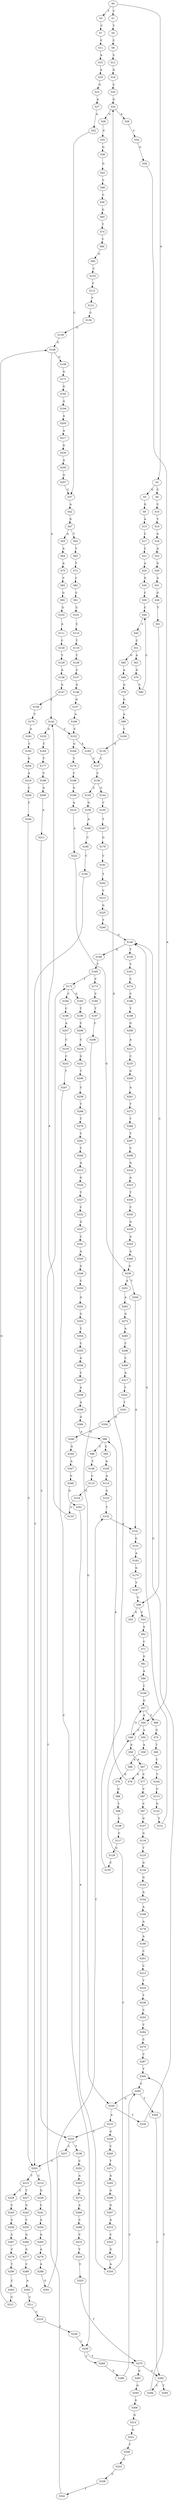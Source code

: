 strict digraph  {
	S0 -> S1 [ label = C ];
	S0 -> S2 [ label = A ];
	S0 -> S3 [ label = T ];
	S1 -> S4 [ label = T ];
	S2 -> S5 [ label = G ];
	S2 -> S6 [ label = C ];
	S3 -> S7 [ label = C ];
	S4 -> S8 [ label = C ];
	S5 -> S9 [ label = G ];
	S6 -> S10 [ label = C ];
	S7 -> S11 [ label = C ];
	S8 -> S12 [ label = C ];
	S9 -> S13 [ label = A ];
	S10 -> S14 [ label = T ];
	S11 -> S15 [ label = A ];
	S12 -> S16 [ label = G ];
	S13 -> S17 [ label = C ];
	S14 -> S18 [ label = A ];
	S15 -> S19 [ label = A ];
	S16 -> S20 [ label = C ];
	S17 -> S21 [ label = C ];
	S18 -> S22 [ label = A ];
	S19 -> S23 [ label = G ];
	S20 -> S24 [ label = G ];
	S21 -> S25 [ label = A ];
	S22 -> S26 [ label = G ];
	S23 -> S27 [ label = A ];
	S24 -> S28 [ label = G ];
	S24 -> S29 [ label = A ];
	S25 -> S30 [ label = G ];
	S26 -> S31 [ label = A ];
	S27 -> S32 [ label = A ];
	S28 -> S33 [ label = C ];
	S29 -> S34 [ label = C ];
	S30 -> S35 [ label = C ];
	S31 -> S36 [ label = G ];
	S32 -> S37 [ label = C ];
	S33 -> S38 [ label = G ];
	S34 -> S39 [ label = G ];
	S35 -> S40 [ label = C ];
	S36 -> S41 [ label = T ];
	S37 -> S42 [ label = A ];
	S38 -> S43 [ label = G ];
	S39 -> S44 [ label = A ];
	S40 -> S45 [ label = C ];
	S41 -> S46 [ label = C ];
	S42 -> S47 [ label = G ];
	S43 -> S48 [ label = C ];
	S44 -> S49 [ label = C ];
	S44 -> S50 [ label = A ];
	S45 -> S51 [ label = C ];
	S46 -> S52 [ label = G ];
	S46 -> S53 [ label = C ];
	S47 -> S54 [ label = T ];
	S47 -> S55 [ label = A ];
	S48 -> S56 [ label = C ];
	S49 -> S57 [ label = G ];
	S49 -> S58 [ label = A ];
	S50 -> S59 [ label = A ];
	S51 -> S60 [ label = G ];
	S51 -> S61 [ label = A ];
	S53 -> S62 [ label = A ];
	S54 -> S63 [ label = T ];
	S55 -> S64 [ label = A ];
	S56 -> S65 [ label = G ];
	S57 -> S66 [ label = T ];
	S57 -> S44 [ label = A ];
	S58 -> S67 [ label = A ];
	S59 -> S68 [ label = A ];
	S60 -> S69 [ label = A ];
	S61 -> S70 [ label = G ];
	S62 -> S71 [ label = C ];
	S63 -> S72 [ label = T ];
	S64 -> S73 [ label = A ];
	S65 -> S74 [ label = T ];
	S66 -> S75 [ label = G ];
	S67 -> S76 [ label = G ];
	S67 -> S77 [ label = C ];
	S68 -> S78 [ label = G ];
	S69 -> S79 [ label = G ];
	S70 -> S80 [ label = C ];
	S71 -> S81 [ label = G ];
	S72 -> S82 [ label = C ];
	S73 -> S83 [ label = C ];
	S74 -> S84 [ label = C ];
	S75 -> S85 [ label = T ];
	S76 -> S86 [ label = A ];
	S77 -> S87 [ label = C ];
	S78 -> S88 [ label = G ];
	S79 -> S89 [ label = G ];
	S80 -> S40 [ label = C ];
	S81 -> S90 [ label = A ];
	S82 -> S91 [ label = C ];
	S83 -> S92 [ label = G ];
	S84 -> S93 [ label = G ];
	S85 -> S94 [ label = C ];
	S86 -> S95 [ label = G ];
	S86 -> S96 [ label = C ];
	S87 -> S97 [ label = C ];
	S88 -> S98 [ label = T ];
	S89 -> S99 [ label = A ];
	S90 -> S100 [ label = C ];
	S91 -> S101 [ label = C ];
	S92 -> S102 [ label = G ];
	S93 -> S103 [ label = C ];
	S94 -> S104 [ label = T ];
	S95 -> S105 [ label = A ];
	S96 -> S106 [ label = T ];
	S97 -> S107 [ label = G ];
	S98 -> S108 [ label = C ];
	S99 -> S109 [ label = C ];
	S100 -> S57 [ label = G ];
	S101 -> S110 [ label = C ];
	S102 -> S111 [ label = A ];
	S103 -> S112 [ label = C ];
	S104 -> S113 [ label = C ];
	S105 -> S114 [ label = A ];
	S106 -> S115 [ label = C ];
	S107 -> S116 [ label = G ];
	S108 -> S117 [ label = C ];
	S109 -> S118 [ label = A ];
	S110 -> S119 [ label = T ];
	S111 -> S120 [ label = C ];
	S112 -> S121 [ label = T ];
	S113 -> S122 [ label = G ];
	S114 -> S123 [ label = G ];
	S115 -> S124 [ label = G ];
	S116 -> S125 [ label = T ];
	S117 -> S126 [ label = G ];
	S118 -> S127 [ label = C ];
	S119 -> S128 [ label = T ];
	S120 -> S129 [ label = T ];
	S121 -> S130 [ label = C ];
	S122 -> S131 [ label = T ];
	S123 -> S132 [ label = T ];
	S124 -> S133 [ label = G ];
	S125 -> S134 [ label = G ];
	S126 -> S135 [ label = C ];
	S127 -> S136 [ label = C ];
	S128 -> S137 [ label = C ];
	S129 -> S138 [ label = A ];
	S130 -> S139 [ label = G ];
	S131 -> S140 [ label = G ];
	S132 -> S141 [ label = A ];
	S133 -> S142 [ label = A ];
	S134 -> S143 [ label = G ];
	S135 -> S24 [ label = G ];
	S136 -> S144 [ label = G ];
	S136 -> S145 [ label = C ];
	S137 -> S146 [ label = G ];
	S138 -> S147 [ label = G ];
	S139 -> S148 [ label = G ];
	S140 -> S149 [ label = G ];
	S140 -> S150 [ label = T ];
	S141 -> S151 [ label = G ];
	S142 -> S152 [ label = C ];
	S142 -> S153 [ label = A ];
	S143 -> S154 [ label = A ];
	S144 -> S155 [ label = C ];
	S145 -> S156 [ label = G ];
	S146 -> S157 [ label = G ];
	S147 -> S158 [ label = A ];
	S148 -> S159 [ label = G ];
	S148 -> S142 [ label = A ];
	S149 -> S160 [ label = T ];
	S150 -> S161 [ label = T ];
	S151 -> S162 [ label = A ];
	S152 -> S163 [ label = A ];
	S152 -> S164 [ label = G ];
	S153 -> S165 [ label = C ];
	S154 -> S166 [ label = A ];
	S155 -> S167 [ label = T ];
	S156 -> S168 [ label = A ];
	S157 -> S169 [ label = A ];
	S158 -> S170 [ label = T ];
	S159 -> S171 [ label = G ];
	S160 -> S172 [ label = T ];
	S160 -> S173 [ label = C ];
	S161 -> S174 [ label = C ];
	S162 -> S175 [ label = G ];
	S163 -> S127 [ label = C ];
	S164 -> S176 [ label = T ];
	S165 -> S177 [ label = T ];
	S166 -> S178 [ label = A ];
	S167 -> S179 [ label = G ];
	S168 -> S180 [ label = C ];
	S169 -> S152 [ label = C ];
	S170 -> S181 [ label = A ];
	S171 -> S182 [ label = G ];
	S172 -> S183 [ label = G ];
	S172 -> S184 [ label = C ];
	S173 -> S185 [ label = C ];
	S174 -> S186 [ label = C ];
	S175 -> S187 [ label = T ];
	S176 -> S188 [ label = C ];
	S177 -> S189 [ label = C ];
	S178 -> S190 [ label = A ];
	S179 -> S191 [ label = C ];
	S180 -> S192 [ label = C ];
	S181 -> S193 [ label = C ];
	S182 -> S194 [ label = A ];
	S183 -> S195 [ label = T ];
	S184 -> S196 [ label = C ];
	S185 -> S197 [ label = T ];
	S186 -> S198 [ label = T ];
	S187 -> S46 [ label = C ];
	S188 -> S199 [ label = G ];
	S189 -> S200 [ label = G ];
	S190 -> S201 [ label = C ];
	S191 -> S202 [ label = T ];
	S192 -> S203 [ label = C ];
	S193 -> S204 [ label = G ];
	S194 -> S205 [ label = A ];
	S195 -> S206 [ label = C ];
	S196 -> S207 [ label = A ];
	S197 -> S208 [ label = C ];
	S198 -> S209 [ label = G ];
	S199 -> S210 [ label = A ];
	S200 -> S211 [ label = A ];
	S201 -> S212 [ label = C ];
	S202 -> S213 [ label = C ];
	S203 -> S214 [ label = C ];
	S203 -> S215 [ label = T ];
	S204 -> S216 [ label = A ];
	S205 -> S217 [ label = A ];
	S206 -> S218 [ label = C ];
	S207 -> S219 [ label = C ];
	S208 -> S220 [ label = G ];
	S209 -> S221 [ label = A ];
	S210 -> S222 [ label = A ];
	S211 -> S223 [ label = C ];
	S212 -> S224 [ label = T ];
	S213 -> S225 [ label = G ];
	S214 -> S226 [ label = G ];
	S215 -> S227 [ label = T ];
	S215 -> S228 [ label = C ];
	S216 -> S229 [ label = C ];
	S217 -> S230 [ label = G ];
	S218 -> S231 [ label = G ];
	S219 -> S232 [ label = C ];
	S220 -> S233 [ label = A ];
	S220 -> S234 [ label = T ];
	S221 -> S235 [ label = C ];
	S222 -> S236 [ label = G ];
	S223 -> S237 [ label = C ];
	S223 -> S238 [ label = T ];
	S224 -> S239 [ label = T ];
	S225 -> S240 [ label = T ];
	S226 -> S241 [ label = C ];
	S227 -> S242 [ label = G ];
	S228 -> S243 [ label = C ];
	S229 -> S244 [ label = C ];
	S230 -> S245 [ label = A ];
	S231 -> S246 [ label = T ];
	S232 -> S247 [ label = T ];
	S233 -> S223 [ label = C ];
	S233 -> S248 [ label = G ];
	S234 -> S140 [ label = G ];
	S235 -> S249 [ label = G ];
	S236 -> S250 [ label = T ];
	S236 -> S251 [ label = A ];
	S237 -> S203 [ label = C ];
	S238 -> S252 [ label = C ];
	S239 -> S253 [ label = C ];
	S240 -> S140 [ label = G ];
	S241 -> S254 [ label = A ];
	S242 -> S255 [ label = C ];
	S243 -> S256 [ label = C ];
	S244 -> S203 [ label = C ];
	S245 -> S257 [ label = A ];
	S246 -> S258 [ label = C ];
	S247 -> S259 [ label = C ];
	S248 -> S260 [ label = C ];
	S249 -> S261 [ label = A ];
	S250 -> S141 [ label = A ];
	S251 -> S262 [ label = A ];
	S252 -> S263 [ label = A ];
	S253 -> S264 [ label = T ];
	S254 -> S265 [ label = G ];
	S255 -> S266 [ label = G ];
	S256 -> S267 [ label = C ];
	S257 -> S37 [ label = C ];
	S258 -> S268 [ label = T ];
	S259 -> S269 [ label = C ];
	S259 -> S270 [ label = T ];
	S260 -> S271 [ label = T ];
	S261 -> S272 [ label = T ];
	S262 -> S273 [ label = G ];
	S263 -> S274 [ label = G ];
	S264 -> S275 [ label = C ];
	S265 -> S276 [ label = A ];
	S266 -> S277 [ label = G ];
	S267 -> S278 [ label = C ];
	S268 -> S279 [ label = T ];
	S269 -> S280 [ label = T ];
	S270 -> S281 [ label = G ];
	S270 -> S282 [ label = C ];
	S271 -> S283 [ label = A ];
	S272 -> S284 [ label = T ];
	S273 -> S285 [ label = A ];
	S274 -> S286 [ label = A ];
	S275 -> S287 [ label = C ];
	S276 -> S288 [ label = A ];
	S277 -> S289 [ label = C ];
	S278 -> S290 [ label = T ];
	S279 -> S291 [ label = C ];
	S280 -> S292 [ label = C ];
	S281 -> S293 [ label = G ];
	S282 -> S294 [ label = C ];
	S282 -> S295 [ label = T ];
	S283 -> S296 [ label = G ];
	S284 -> S297 [ label = T ];
	S285 -> S298 [ label = C ];
	S286 -> S299 [ label = C ];
	S287 -> S300 [ label = T ];
	S288 -> S301 [ label = G ];
	S289 -> S302 [ label = A ];
	S290 -> S303 [ label = C ];
	S291 -> S304 [ label = C ];
	S292 -> S220 [ label = G ];
	S292 -> S305 [ label = T ];
	S293 -> S306 [ label = G ];
	S294 -> S300 [ label = T ];
	S296 -> S307 [ label = G ];
	S297 -> S308 [ label = C ];
	S298 -> S309 [ label = C ];
	S299 -> S310 [ label = C ];
	S300 -> S292 [ label = C ];
	S301 -> S132 [ label = T ];
	S302 -> S311 [ label = C ];
	S303 -> S312 [ label = G ];
	S304 -> S313 [ label = A ];
	S305 -> S282 [ label = C ];
	S306 -> S314 [ label = G ];
	S307 -> S315 [ label = A ];
	S308 -> S316 [ label = G ];
	S309 -> S317 [ label = A ];
	S310 -> S318 [ label = T ];
	S311 -> S319 [ label = C ];
	S312 -> S148 [ label = G ];
	S313 -> S320 [ label = G ];
	S314 -> S321 [ label = G ];
	S315 -> S322 [ label = C ];
	S316 -> S323 [ label = A ];
	S317 -> S324 [ label = T ];
	S318 -> S325 [ label = C ];
	S319 -> S326 [ label = T ];
	S320 -> S327 [ label = T ];
	S321 -> S328 [ label = T ];
	S322 -> S329 [ label = G ];
	S323 -> S330 [ label = T ];
	S324 -> S331 [ label = T ];
	S325 -> S270 [ label = T ];
	S326 -> S259 [ label = C ];
	S327 -> S332 [ label = C ];
	S328 -> S333 [ label = G ];
	S329 -> S334 [ label = A ];
	S330 -> S335 [ label = C ];
	S331 -> S336 [ label = G ];
	S332 -> S337 [ label = G ];
	S333 -> S338 [ label = G ];
	S334 -> S49 [ label = C ];
	S335 -> S339 [ label = G ];
	S336 -> S340 [ label = G ];
	S337 -> S341 [ label = C ];
	S338 -> S342 [ label = T ];
	S339 -> S343 [ label = A ];
	S340 -> S344 [ label = G ];
	S341 -> S345 [ label = A ];
	S342 -> S172 [ label = T ];
	S343 -> S346 [ label = A ];
	S344 -> S347 [ label = A ];
	S345 -> S348 [ label = G ];
	S346 -> S236 [ label = G ];
	S347 -> S349 [ label = C ];
	S348 -> S350 [ label = C ];
	S349 -> S351 [ label = G ];
	S350 -> S352 [ label = G ];
	S351 -> S334 [ label = A ];
	S352 -> S353 [ label = G ];
	S353 -> S354 [ label = T ];
	S354 -> S355 [ label = C ];
	S355 -> S356 [ label = A ];
	S356 -> S357 [ label = C ];
	S357 -> S358 [ label = A ];
	S358 -> S359 [ label = A ];
	S359 -> S360 [ label = G ];
	S360 -> S86 [ label = A ];
}
